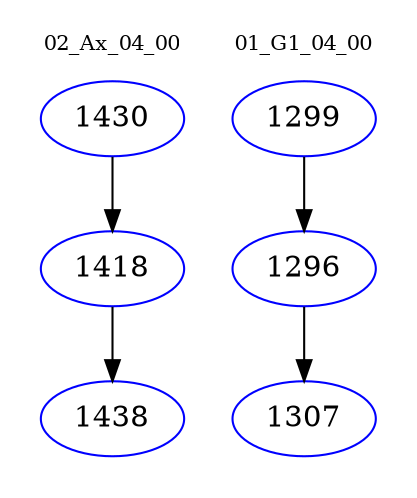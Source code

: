 digraph{
subgraph cluster_0 {
color = white
label = "02_Ax_04_00";
fontsize=10;
T0_1430 [label="1430", color="blue"]
T0_1430 -> T0_1418 [color="black"]
T0_1418 [label="1418", color="blue"]
T0_1418 -> T0_1438 [color="black"]
T0_1438 [label="1438", color="blue"]
}
subgraph cluster_1 {
color = white
label = "01_G1_04_00";
fontsize=10;
T1_1299 [label="1299", color="blue"]
T1_1299 -> T1_1296 [color="black"]
T1_1296 [label="1296", color="blue"]
T1_1296 -> T1_1307 [color="black"]
T1_1307 [label="1307", color="blue"]
}
}

